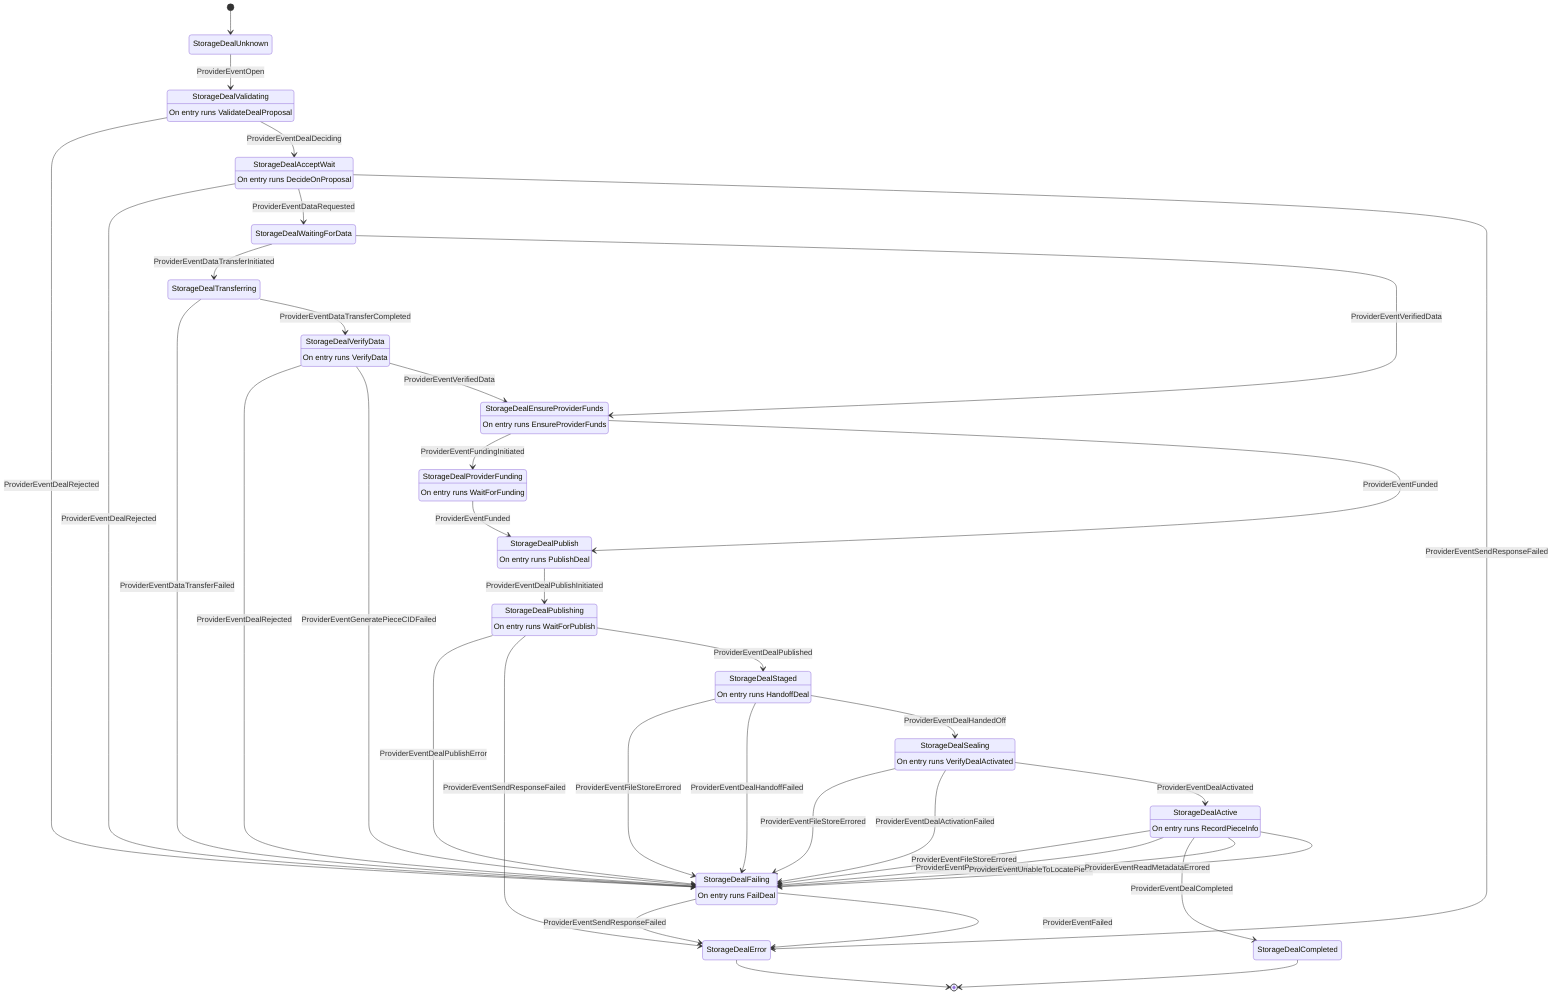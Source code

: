 stateDiagram-v2
	state "StorageDealUnknown" as 0
	state "StorageDealValidating" as 11
	state "StorageDealFailing" as 7
	state "StorageDealVerifyData" as 15
	state "StorageDealAcceptWait" as 12
	state "StorageDealWaitingForData" as 14
	state "StorageDealTransferring" as 13
	state "StorageDealEnsureProviderFunds" as 16
	state "StorageDealProviderFunding" as 18
	state "StorageDealPublish" as 20
	state "StorageDealPublishing" as 21
	state "StorageDealError" as 22
	state "StorageDealStaged" as 4
	state "StorageDealSealing" as 5
	state "StorageDealActive" as 6
	state "StorageDealCompleted" as 23
	11 : On entry runs ValidateDealProposal
	7 : On entry runs FailDeal
	15 : On entry runs VerifyData
	12 : On entry runs DecideOnProposal
	16 : On entry runs EnsureProviderFunds
	18 : On entry runs WaitForFunding
	20 : On entry runs PublishDeal
	21 : On entry runs WaitForPublish
	4 : On entry runs HandoffDeal
	5 : On entry runs VerifyDealActivated
	6 : On entry runs RecordPieceInfo
	[*] --> 0
	0 --> 11 : ProviderEventOpen
	15 --> 7 : ProviderEventDealRejected
	12 --> 7 : ProviderEventDealRejected
	11 --> 7 : ProviderEventDealRejected
	11 --> 12 : ProviderEventDealDeciding
	12 --> 14 : ProviderEventDataRequested
	13 --> 7 : ProviderEventDataTransferFailed
	14 --> 13 : ProviderEventDataTransferInitiated
	13 --> 15 : ProviderEventDataTransferCompleted
	15 --> 7 : ProviderEventGeneratePieceCIDFailed
	15 --> 16 : ProviderEventVerifiedData
	14 --> 16 : ProviderEventVerifiedData
	16 --> 18 : ProviderEventFundingInitiated
	18 --> 20 : ProviderEventFunded
	16 --> 20 : ProviderEventFunded
	20 --> 21 : ProviderEventDealPublishInitiated
	21 --> 7 : ProviderEventDealPublishError
	12 --> 22 : ProviderEventSendResponseFailed
	21 --> 22 : ProviderEventSendResponseFailed
	7 --> 22 : ProviderEventSendResponseFailed
	21 --> 4 : ProviderEventDealPublished
	4 --> 7 : ProviderEventFileStoreErrored
	5 --> 7 : ProviderEventFileStoreErrored
	6 --> 7 : ProviderEventFileStoreErrored
	4 --> 7 : ProviderEventDealHandoffFailed
	4 --> 5 : ProviderEventDealHandedOff
	5 --> 7 : ProviderEventDealActivationFailed
	5 --> 6 : ProviderEventDealActivated
	6 --> 7 : ProviderEventPieceStoreErrored
	6 --> 23 : ProviderEventDealCompleted
	6 --> 7 : ProviderEventUnableToLocatePiece
	6 --> 7 : ProviderEventReadMetadataErrored
	7 --> 22 : ProviderEventFailed
	22 --> [*]
	23 --> [*]